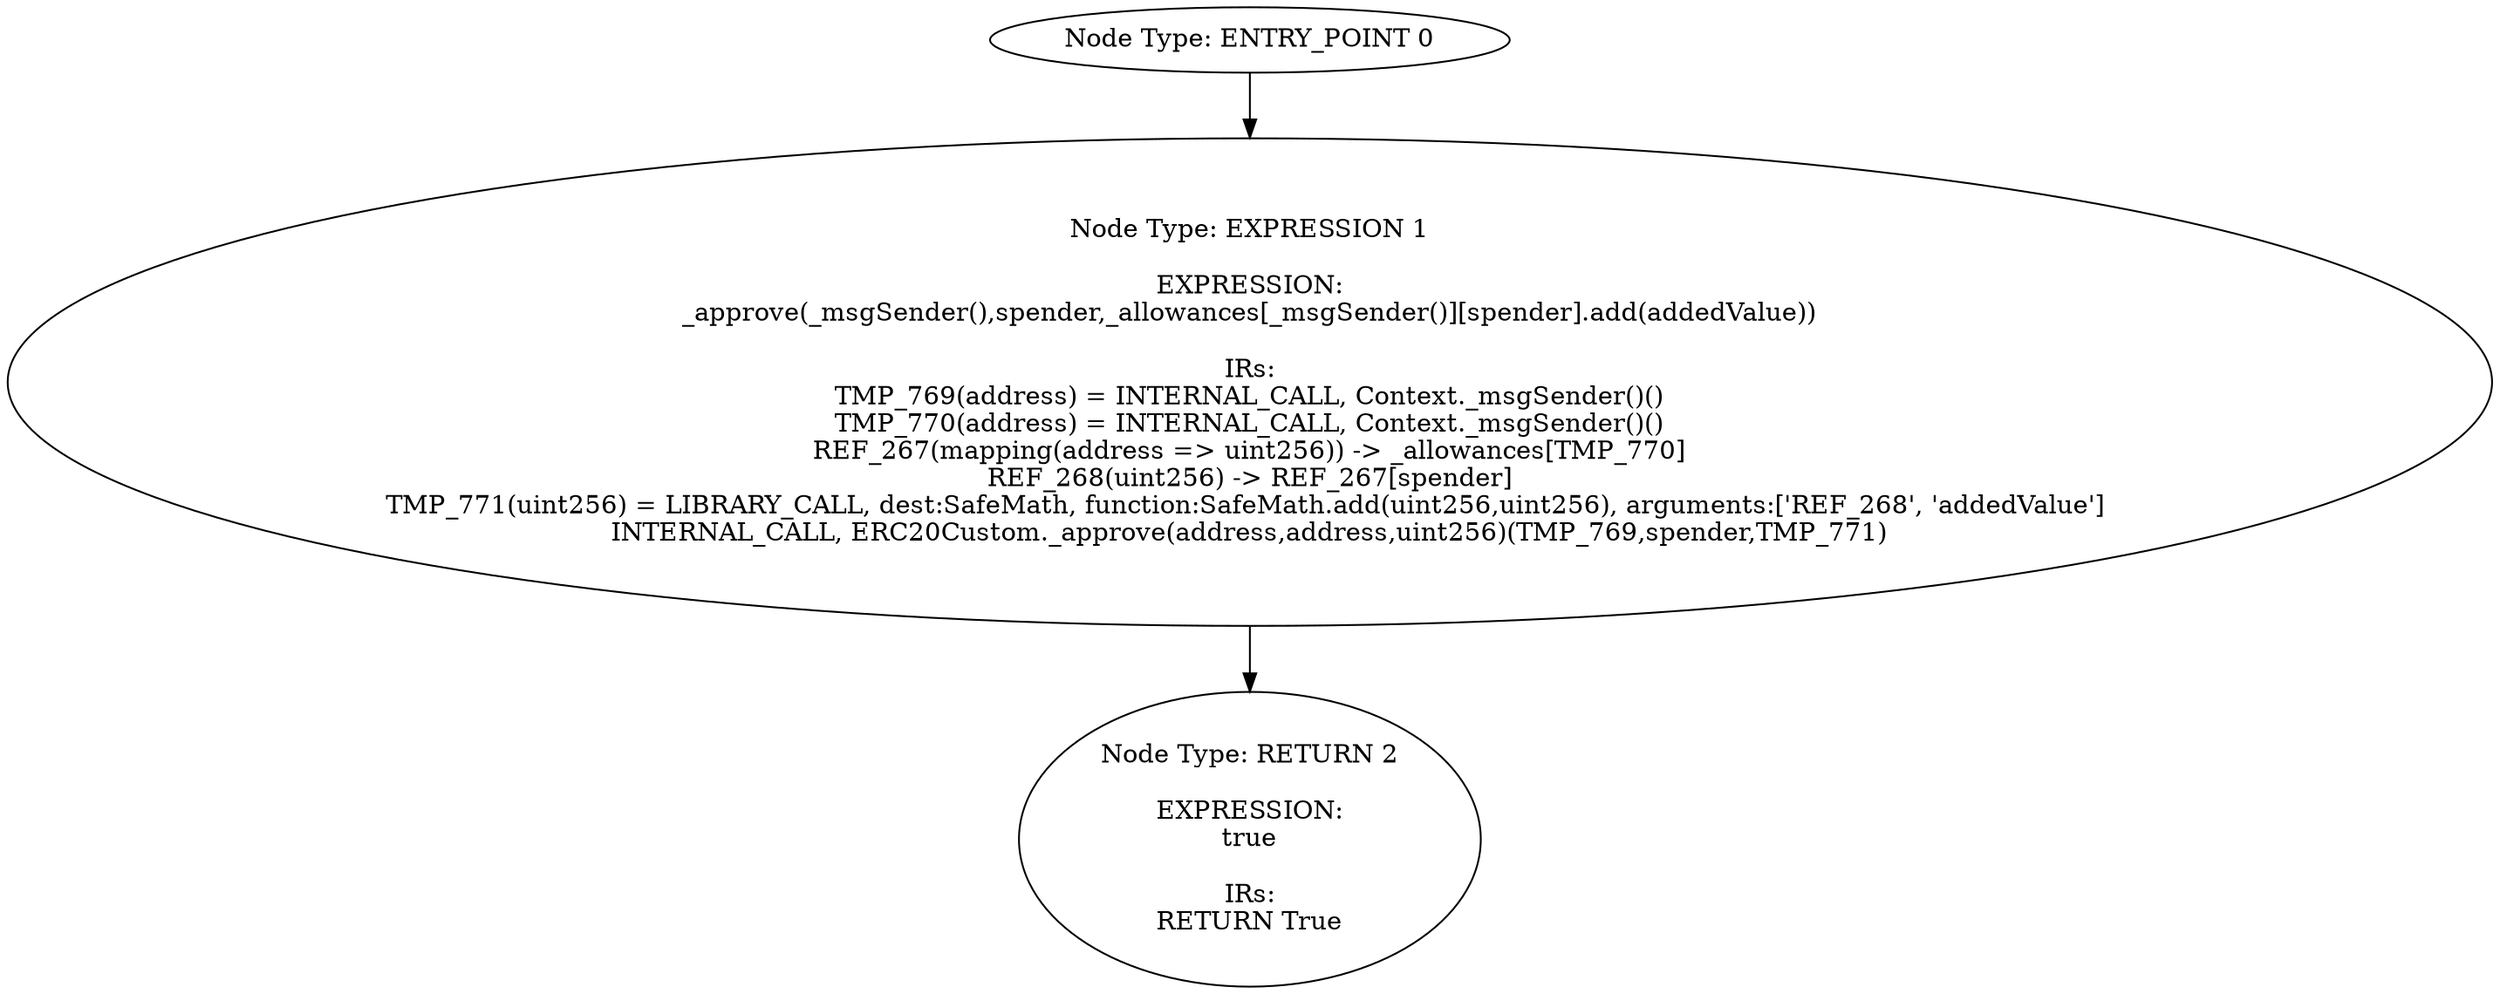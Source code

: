 digraph{
0[label="Node Type: ENTRY_POINT 0
"];
0->1;
1[label="Node Type: EXPRESSION 1

EXPRESSION:
_approve(_msgSender(),spender,_allowances[_msgSender()][spender].add(addedValue))

IRs:
TMP_769(address) = INTERNAL_CALL, Context._msgSender()()
TMP_770(address) = INTERNAL_CALL, Context._msgSender()()
REF_267(mapping(address => uint256)) -> _allowances[TMP_770]
REF_268(uint256) -> REF_267[spender]
TMP_771(uint256) = LIBRARY_CALL, dest:SafeMath, function:SafeMath.add(uint256,uint256), arguments:['REF_268', 'addedValue'] 
INTERNAL_CALL, ERC20Custom._approve(address,address,uint256)(TMP_769,spender,TMP_771)"];
1->2;
2[label="Node Type: RETURN 2

EXPRESSION:
true

IRs:
RETURN True"];
}
